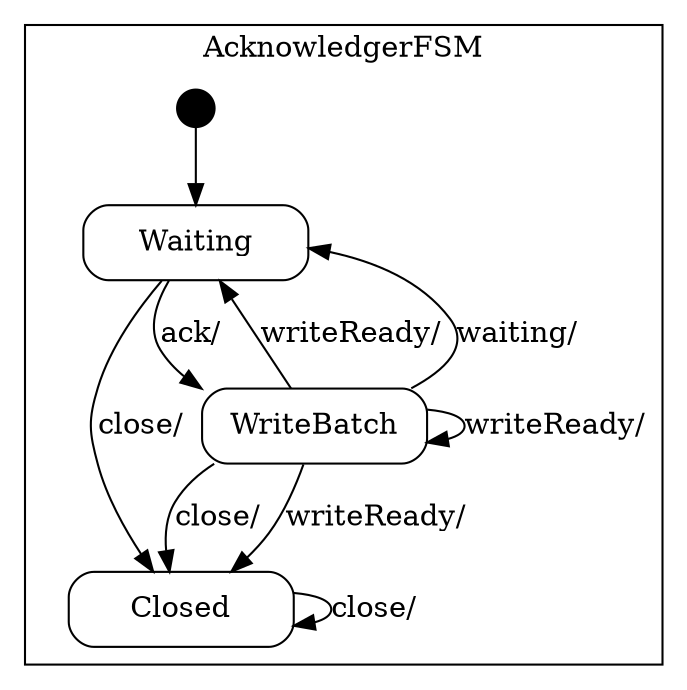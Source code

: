 digraph Acknowledger {

    node
        [shape=Mrecord width=1.5];

    subgraph cluster_AcknowledgerFSM {

        label="AcknowledgerFSM";

        //
        // States (Nodes)
        //

        "AcknowledgerFSM::Waiting"
            [label="{Waiting}"];

        "AcknowledgerFSM::WriteBatch"
            [label="{WriteBatch}"];

        "AcknowledgerFSM::Closed"
            [label="{Closed}"];

        "%start"
            [label="" shape=circle style=filled fillcolor=black width=0.25];

        //
        // Transitions (Edges)
        //

        "AcknowledgerFSM::Waiting" -> "AcknowledgerFSM::WriteBatch"
            [label="ack/\l"];

        "AcknowledgerFSM::Waiting" -> "AcknowledgerFSM::Closed"
            [label="close/\l"];

        "AcknowledgerFSM::WriteBatch" -> "AcknowledgerFSM::Closed"
            [label="writeReady/\l"];

        "AcknowledgerFSM::WriteBatch" -> "AcknowledgerFSM::WriteBatch"
            [label="writeReady/\l"];

        "AcknowledgerFSM::WriteBatch" -> "AcknowledgerFSM::Waiting"
            [label="writeReady/\l"];

        "AcknowledgerFSM::WriteBatch" -> "AcknowledgerFSM::Waiting"
            [label="waiting/\l"];

        "AcknowledgerFSM::WriteBatch" -> "AcknowledgerFSM::Closed"
            [label="close/\l"];

        "AcknowledgerFSM::Closed" -> "AcknowledgerFSM::Closed"
            [label="close/\l"];

        "%start" -> "AcknowledgerFSM::Waiting"
    }

}
